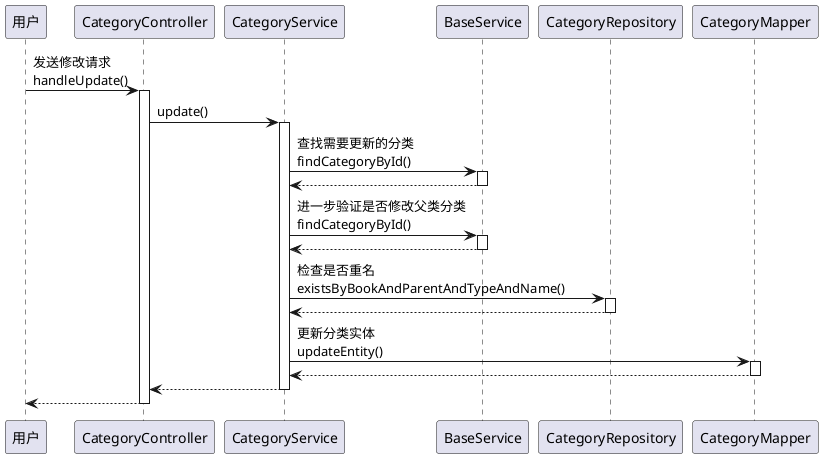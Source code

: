 @startuml
participant 用户
用户 -> CategoryController : 发送修改请求\nhandleUpdate()
activate CategoryController
CategoryController -> CategoryService : update()
activate CategoryService
CategoryService -> BaseService : 查找需要更新的分类\nfindCategoryById()
activate BaseService
BaseService --> CategoryService
deactivate BaseService
CategoryService -> BaseService : 进一步验证是否修改父类分类\nfindCategoryById()
activate BaseService
BaseService --> CategoryService
deactivate BaseService
CategoryService -> CategoryRepository : 检查是否重名\nexistsByBookAndParentAndTypeAndName()
activate CategoryRepository
CategoryRepository --> CategoryService
deactivate CategoryRepository
CategoryService -> CategoryMapper : 更新分类实体\nupdateEntity()
activate CategoryMapper
CategoryMapper --> CategoryService
deactivate CategoryMapper
CategoryService --> CategoryController
deactivate CategoryService
return
@enduml